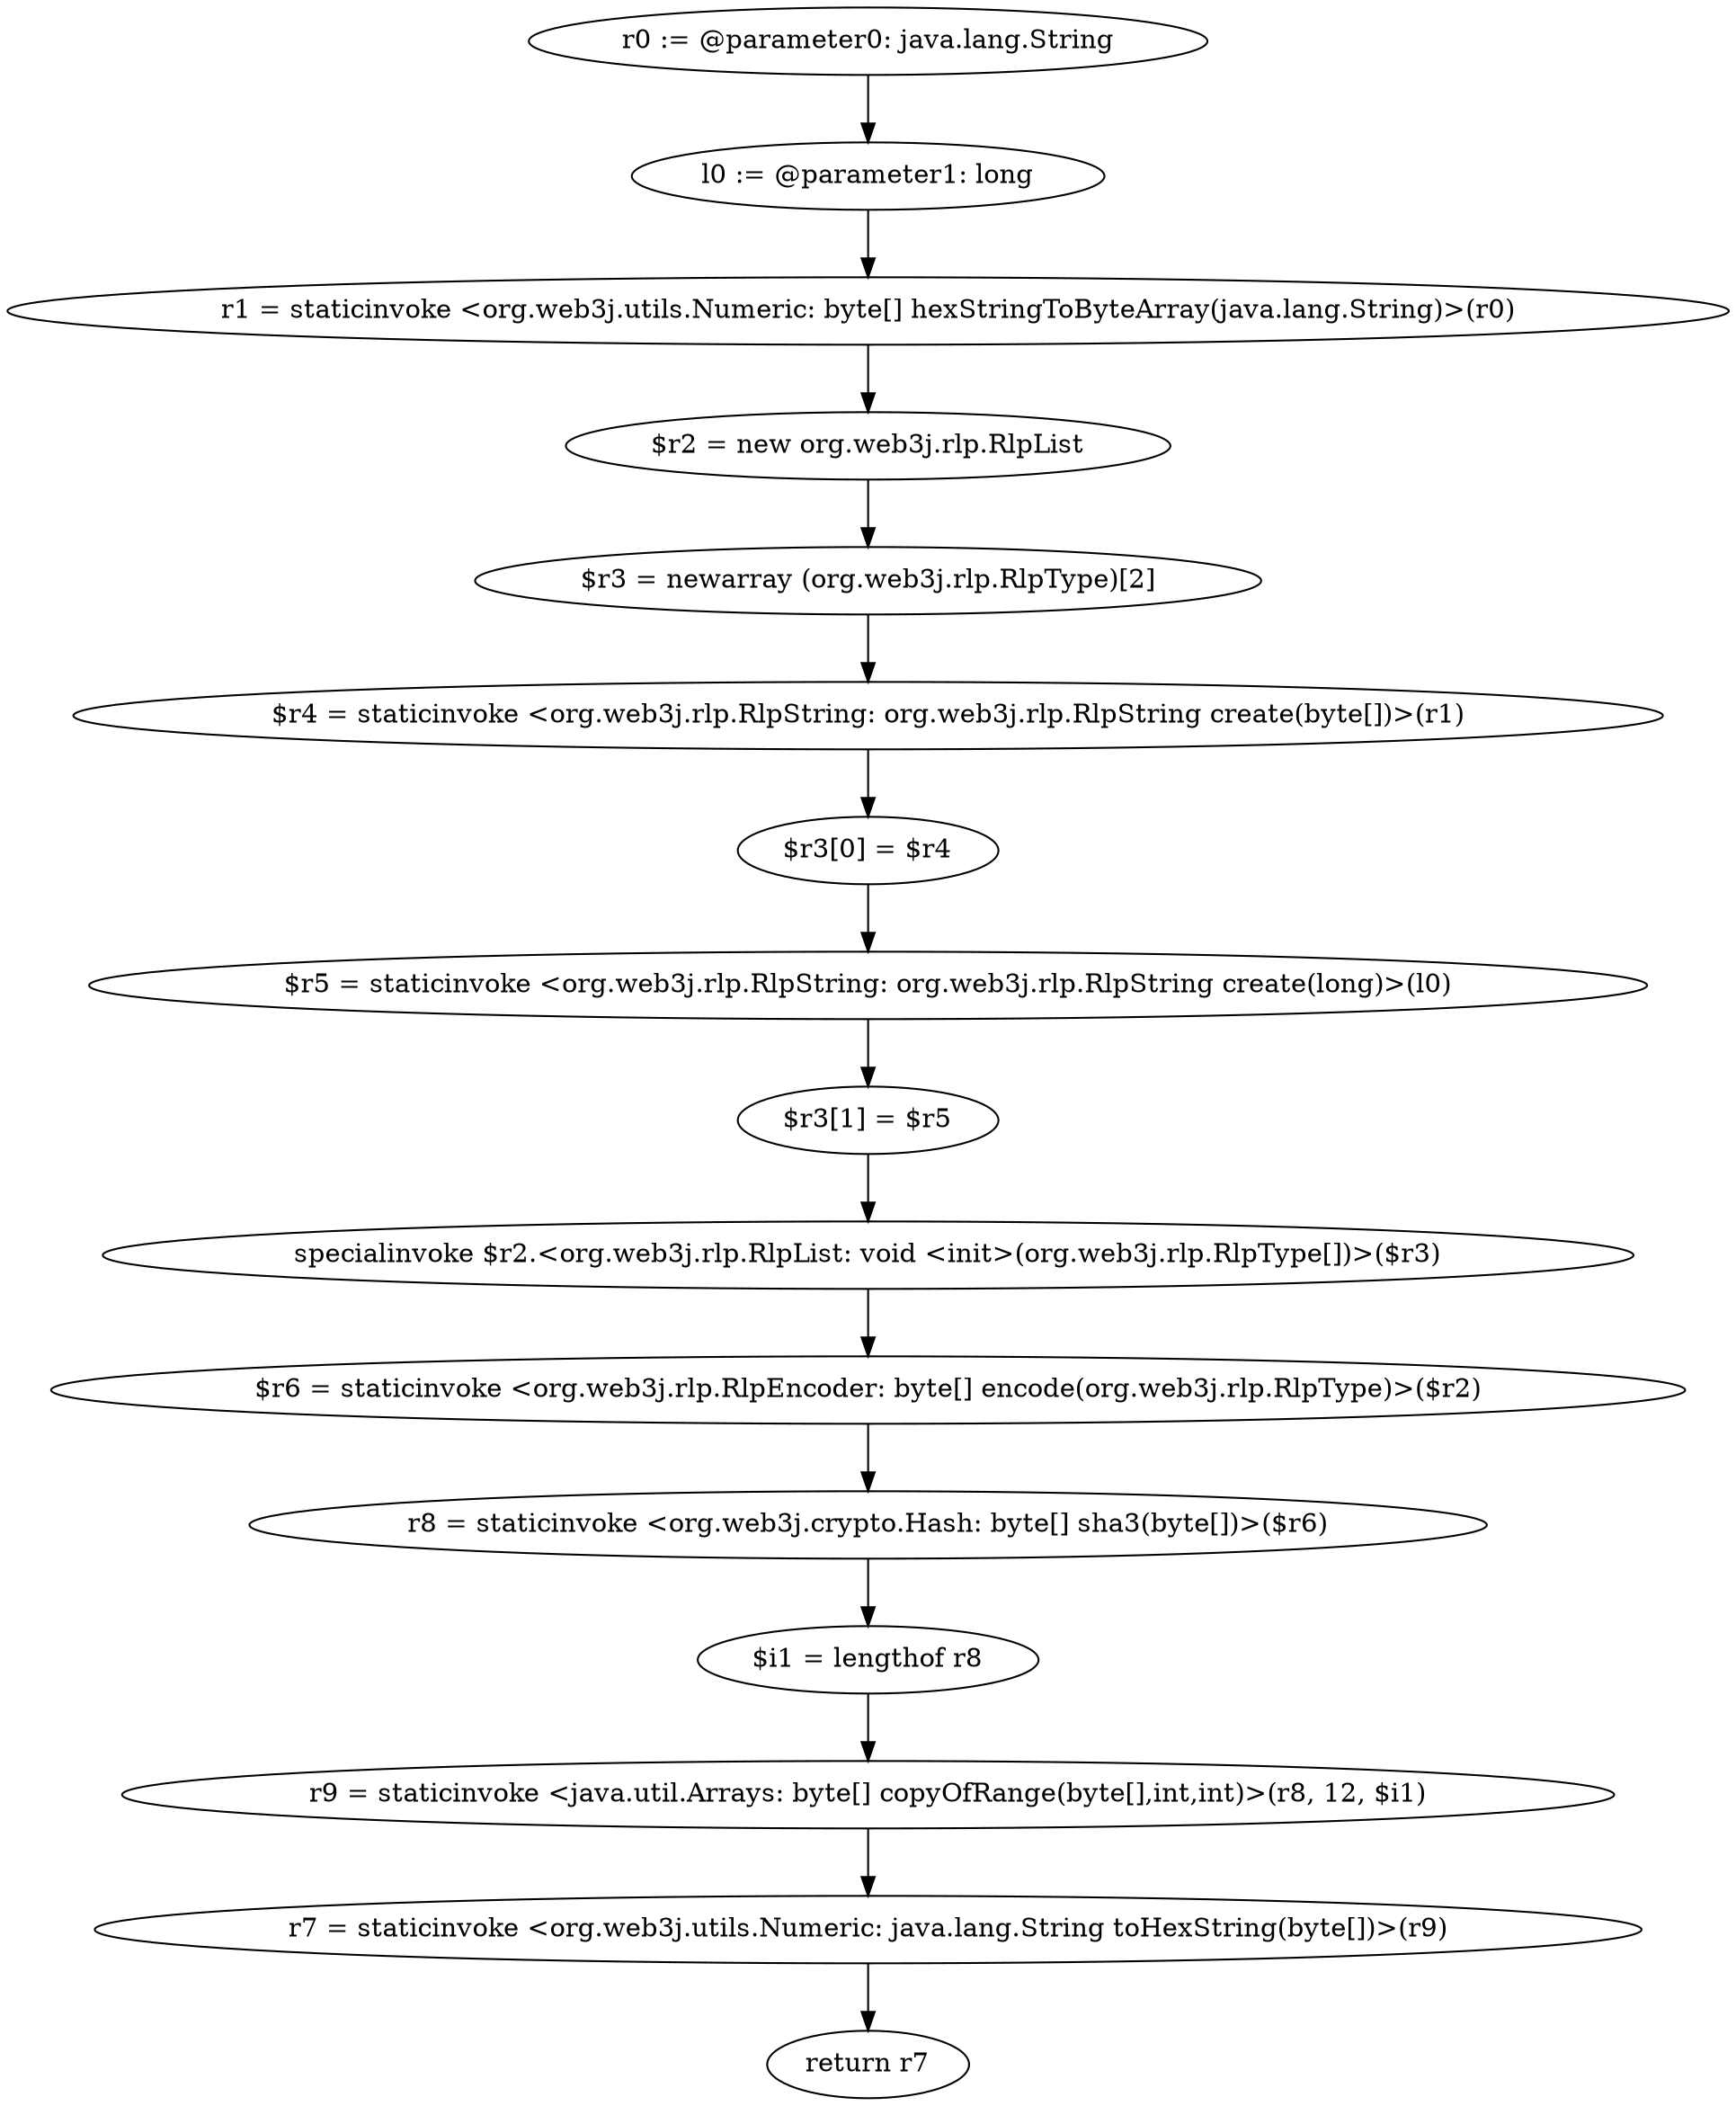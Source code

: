 digraph "unitGraph" {
    "r0 := @parameter0: java.lang.String"
    "l0 := @parameter1: long"
    "r1 = staticinvoke <org.web3j.utils.Numeric: byte[] hexStringToByteArray(java.lang.String)>(r0)"
    "$r2 = new org.web3j.rlp.RlpList"
    "$r3 = newarray (org.web3j.rlp.RlpType)[2]"
    "$r4 = staticinvoke <org.web3j.rlp.RlpString: org.web3j.rlp.RlpString create(byte[])>(r1)"
    "$r3[0] = $r4"
    "$r5 = staticinvoke <org.web3j.rlp.RlpString: org.web3j.rlp.RlpString create(long)>(l0)"
    "$r3[1] = $r5"
    "specialinvoke $r2.<org.web3j.rlp.RlpList: void <init>(org.web3j.rlp.RlpType[])>($r3)"
    "$r6 = staticinvoke <org.web3j.rlp.RlpEncoder: byte[] encode(org.web3j.rlp.RlpType)>($r2)"
    "r8 = staticinvoke <org.web3j.crypto.Hash: byte[] sha3(byte[])>($r6)"
    "$i1 = lengthof r8"
    "r9 = staticinvoke <java.util.Arrays: byte[] copyOfRange(byte[],int,int)>(r8, 12, $i1)"
    "r7 = staticinvoke <org.web3j.utils.Numeric: java.lang.String toHexString(byte[])>(r9)"
    "return r7"
    "r0 := @parameter0: java.lang.String"->"l0 := @parameter1: long";
    "l0 := @parameter1: long"->"r1 = staticinvoke <org.web3j.utils.Numeric: byte[] hexStringToByteArray(java.lang.String)>(r0)";
    "r1 = staticinvoke <org.web3j.utils.Numeric: byte[] hexStringToByteArray(java.lang.String)>(r0)"->"$r2 = new org.web3j.rlp.RlpList";
    "$r2 = new org.web3j.rlp.RlpList"->"$r3 = newarray (org.web3j.rlp.RlpType)[2]";
    "$r3 = newarray (org.web3j.rlp.RlpType)[2]"->"$r4 = staticinvoke <org.web3j.rlp.RlpString: org.web3j.rlp.RlpString create(byte[])>(r1)";
    "$r4 = staticinvoke <org.web3j.rlp.RlpString: org.web3j.rlp.RlpString create(byte[])>(r1)"->"$r3[0] = $r4";
    "$r3[0] = $r4"->"$r5 = staticinvoke <org.web3j.rlp.RlpString: org.web3j.rlp.RlpString create(long)>(l0)";
    "$r5 = staticinvoke <org.web3j.rlp.RlpString: org.web3j.rlp.RlpString create(long)>(l0)"->"$r3[1] = $r5";
    "$r3[1] = $r5"->"specialinvoke $r2.<org.web3j.rlp.RlpList: void <init>(org.web3j.rlp.RlpType[])>($r3)";
    "specialinvoke $r2.<org.web3j.rlp.RlpList: void <init>(org.web3j.rlp.RlpType[])>($r3)"->"$r6 = staticinvoke <org.web3j.rlp.RlpEncoder: byte[] encode(org.web3j.rlp.RlpType)>($r2)";
    "$r6 = staticinvoke <org.web3j.rlp.RlpEncoder: byte[] encode(org.web3j.rlp.RlpType)>($r2)"->"r8 = staticinvoke <org.web3j.crypto.Hash: byte[] sha3(byte[])>($r6)";
    "r8 = staticinvoke <org.web3j.crypto.Hash: byte[] sha3(byte[])>($r6)"->"$i1 = lengthof r8";
    "$i1 = lengthof r8"->"r9 = staticinvoke <java.util.Arrays: byte[] copyOfRange(byte[],int,int)>(r8, 12, $i1)";
    "r9 = staticinvoke <java.util.Arrays: byte[] copyOfRange(byte[],int,int)>(r8, 12, $i1)"->"r7 = staticinvoke <org.web3j.utils.Numeric: java.lang.String toHexString(byte[])>(r9)";
    "r7 = staticinvoke <org.web3j.utils.Numeric: java.lang.String toHexString(byte[])>(r9)"->"return r7";
}
